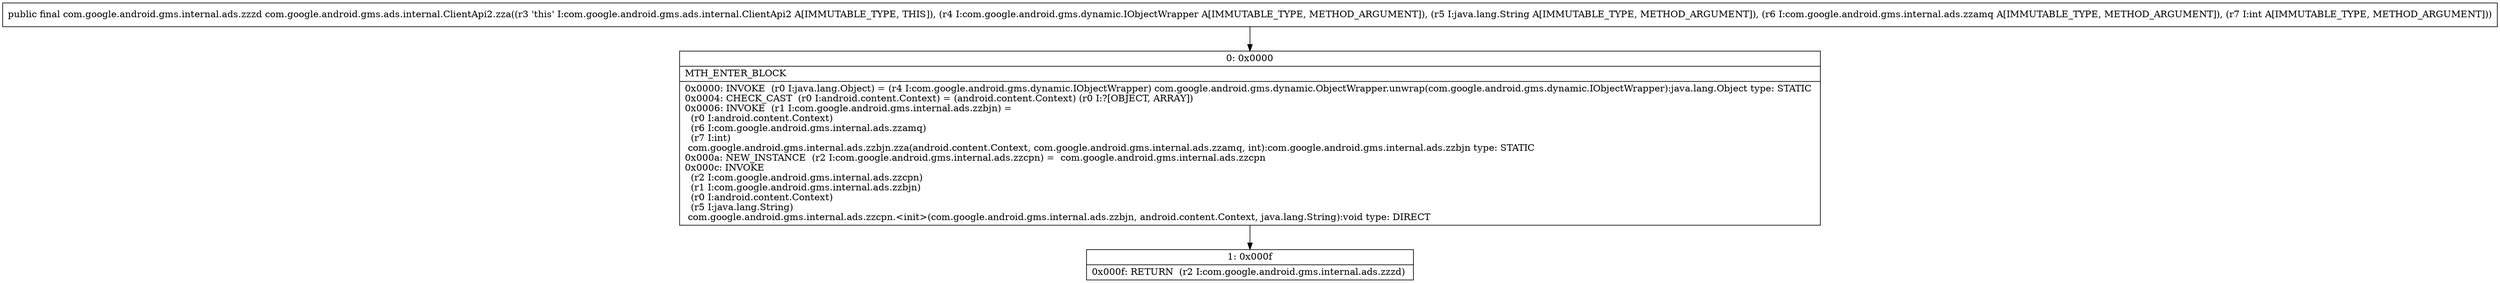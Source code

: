 digraph "CFG forcom.google.android.gms.ads.internal.ClientApi2.zza(Lcom\/google\/android\/gms\/dynamic\/IObjectWrapper;Ljava\/lang\/String;Lcom\/google\/android\/gms\/internal\/ads\/zzamq;I)Lcom\/google\/android\/gms\/internal\/ads\/zzzd;" {
Node_0 [shape=record,label="{0\:\ 0x0000|MTH_ENTER_BLOCK\l|0x0000: INVOKE  (r0 I:java.lang.Object) = (r4 I:com.google.android.gms.dynamic.IObjectWrapper) com.google.android.gms.dynamic.ObjectWrapper.unwrap(com.google.android.gms.dynamic.IObjectWrapper):java.lang.Object type: STATIC \l0x0004: CHECK_CAST  (r0 I:android.content.Context) = (android.content.Context) (r0 I:?[OBJECT, ARRAY]) \l0x0006: INVOKE  (r1 I:com.google.android.gms.internal.ads.zzbjn) = \l  (r0 I:android.content.Context)\l  (r6 I:com.google.android.gms.internal.ads.zzamq)\l  (r7 I:int)\l com.google.android.gms.internal.ads.zzbjn.zza(android.content.Context, com.google.android.gms.internal.ads.zzamq, int):com.google.android.gms.internal.ads.zzbjn type: STATIC \l0x000a: NEW_INSTANCE  (r2 I:com.google.android.gms.internal.ads.zzcpn) =  com.google.android.gms.internal.ads.zzcpn \l0x000c: INVOKE  \l  (r2 I:com.google.android.gms.internal.ads.zzcpn)\l  (r1 I:com.google.android.gms.internal.ads.zzbjn)\l  (r0 I:android.content.Context)\l  (r5 I:java.lang.String)\l com.google.android.gms.internal.ads.zzcpn.\<init\>(com.google.android.gms.internal.ads.zzbjn, android.content.Context, java.lang.String):void type: DIRECT \l}"];
Node_1 [shape=record,label="{1\:\ 0x000f|0x000f: RETURN  (r2 I:com.google.android.gms.internal.ads.zzzd) \l}"];
MethodNode[shape=record,label="{public final com.google.android.gms.internal.ads.zzzd com.google.android.gms.ads.internal.ClientApi2.zza((r3 'this' I:com.google.android.gms.ads.internal.ClientApi2 A[IMMUTABLE_TYPE, THIS]), (r4 I:com.google.android.gms.dynamic.IObjectWrapper A[IMMUTABLE_TYPE, METHOD_ARGUMENT]), (r5 I:java.lang.String A[IMMUTABLE_TYPE, METHOD_ARGUMENT]), (r6 I:com.google.android.gms.internal.ads.zzamq A[IMMUTABLE_TYPE, METHOD_ARGUMENT]), (r7 I:int A[IMMUTABLE_TYPE, METHOD_ARGUMENT])) }"];
MethodNode -> Node_0;
Node_0 -> Node_1;
}

